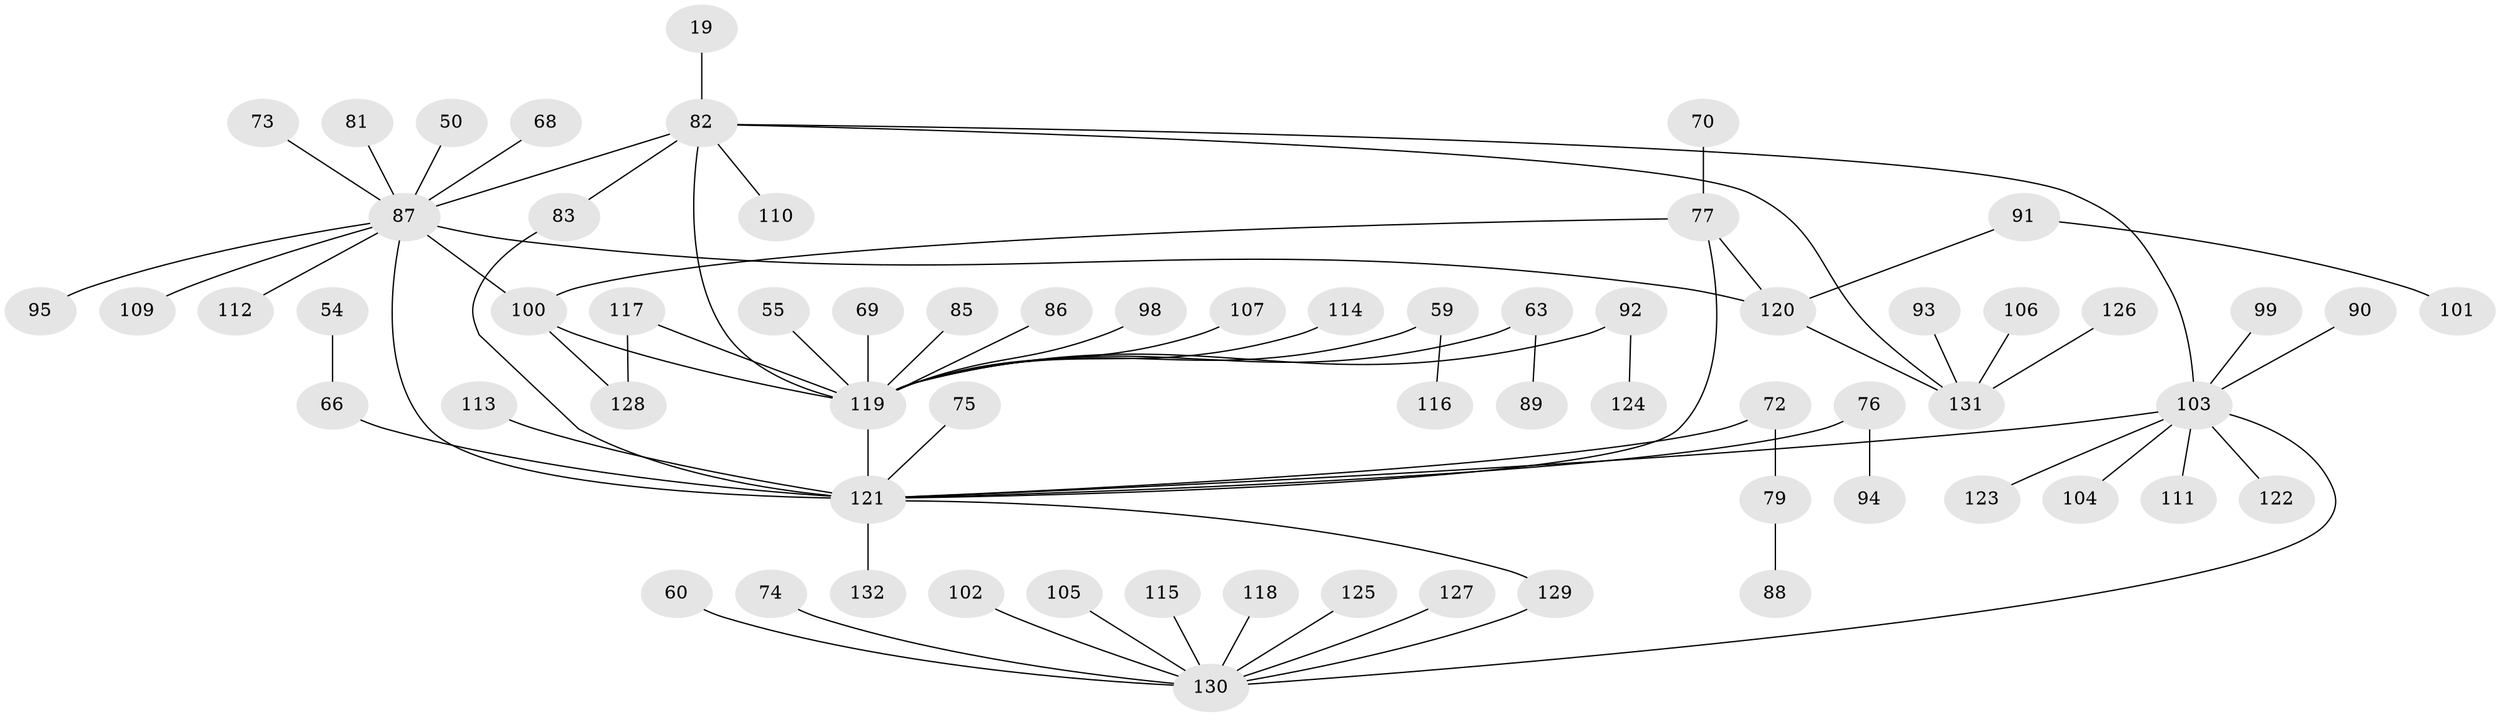// original degree distribution, {5: 0.05303030303030303, 3: 0.17424242424242425, 4: 0.030303030303030304, 6: 0.030303030303030304, 10: 0.007575757575757576, 1: 0.4318181818181818, 2: 0.25757575757575757, 8: 0.007575757575757576, 7: 0.007575757575757576}
// Generated by graph-tools (version 1.1) at 2025/41/03/09/25 04:41:47]
// undirected, 66 vertices, 74 edges
graph export_dot {
graph [start="1"]
  node [color=gray90,style=filled];
  19;
  50;
  54;
  55;
  59;
  60;
  63;
  66 [super="+41+47"];
  68;
  69;
  70;
  72;
  73;
  74;
  75 [super="+18"];
  76 [super="+30"];
  77 [super="+20+21"];
  79;
  81;
  82 [super="+36+51"];
  83 [super="+80"];
  85;
  86;
  87 [super="+39+14+33"];
  88;
  89;
  90;
  91;
  92;
  93;
  94;
  95;
  98;
  99;
  100 [super="+78+96"];
  101;
  102;
  103 [super="+7+25+29+32+57+43"];
  104;
  105;
  106;
  107;
  109;
  110;
  111;
  112;
  113;
  114;
  115;
  116;
  117;
  118;
  119 [super="+84"];
  120 [super="+52"];
  121 [super="+67+56"];
  122;
  123;
  124;
  125;
  126;
  127;
  128 [super="+108"];
  129;
  130 [super="+12+28+38+61+40"];
  131 [super="+58+65+97"];
  132;
  19 -- 82;
  50 -- 87;
  54 -- 66;
  55 -- 119;
  59 -- 116;
  59 -- 119;
  60 -- 130;
  63 -- 89;
  63 -- 119;
  66 -- 121;
  68 -- 87;
  69 -- 119;
  70 -- 77;
  72 -- 79;
  72 -- 121;
  73 -- 87;
  74 -- 130;
  75 -- 121;
  76 -- 94;
  76 -- 121;
  77 -- 100;
  77 -- 121;
  77 -- 120;
  79 -- 88;
  81 -- 87;
  82 -- 119 [weight=2];
  82 -- 110;
  82 -- 87 [weight=2];
  82 -- 131;
  82 -- 103;
  82 -- 83;
  83 -- 121;
  85 -- 119;
  86 -- 119;
  87 -- 121 [weight=4];
  87 -- 109;
  87 -- 112;
  87 -- 95;
  87 -- 100;
  87 -- 120;
  90 -- 103;
  91 -- 101;
  91 -- 120;
  92 -- 124;
  92 -- 119;
  93 -- 131;
  98 -- 119;
  99 -- 103;
  100 -- 119 [weight=2];
  100 -- 128;
  102 -- 130;
  103 -- 123;
  103 -- 111;
  103 -- 122;
  103 -- 130;
  103 -- 104;
  103 -- 121;
  105 -- 130;
  106 -- 131;
  107 -- 119;
  113 -- 121;
  114 -- 119;
  115 -- 130;
  117 -- 119;
  117 -- 128;
  118 -- 130;
  119 -- 121 [weight=2];
  120 -- 131;
  121 -- 129;
  121 -- 132;
  125 -- 130;
  126 -- 131;
  127 -- 130;
  129 -- 130;
}
